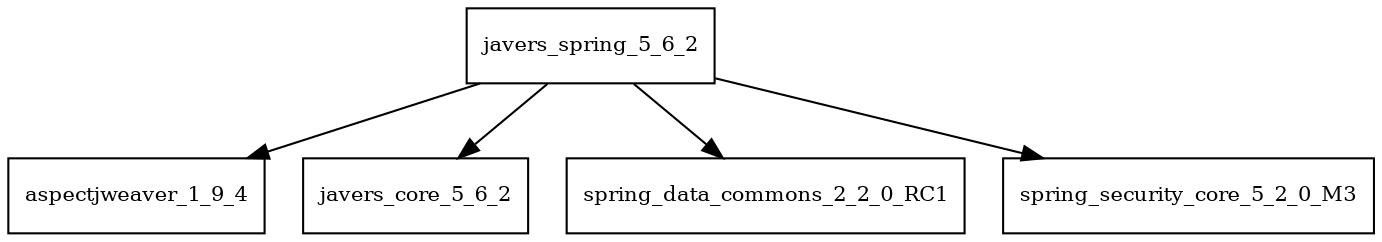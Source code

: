 digraph javers_spring_5_6_2_dependencies {
  node [shape = box, fontsize=10.0];
  javers_spring_5_6_2 -> aspectjweaver_1_9_4;
  javers_spring_5_6_2 -> javers_core_5_6_2;
  javers_spring_5_6_2 -> spring_data_commons_2_2_0_RC1;
  javers_spring_5_6_2 -> spring_security_core_5_2_0_M3;
}
